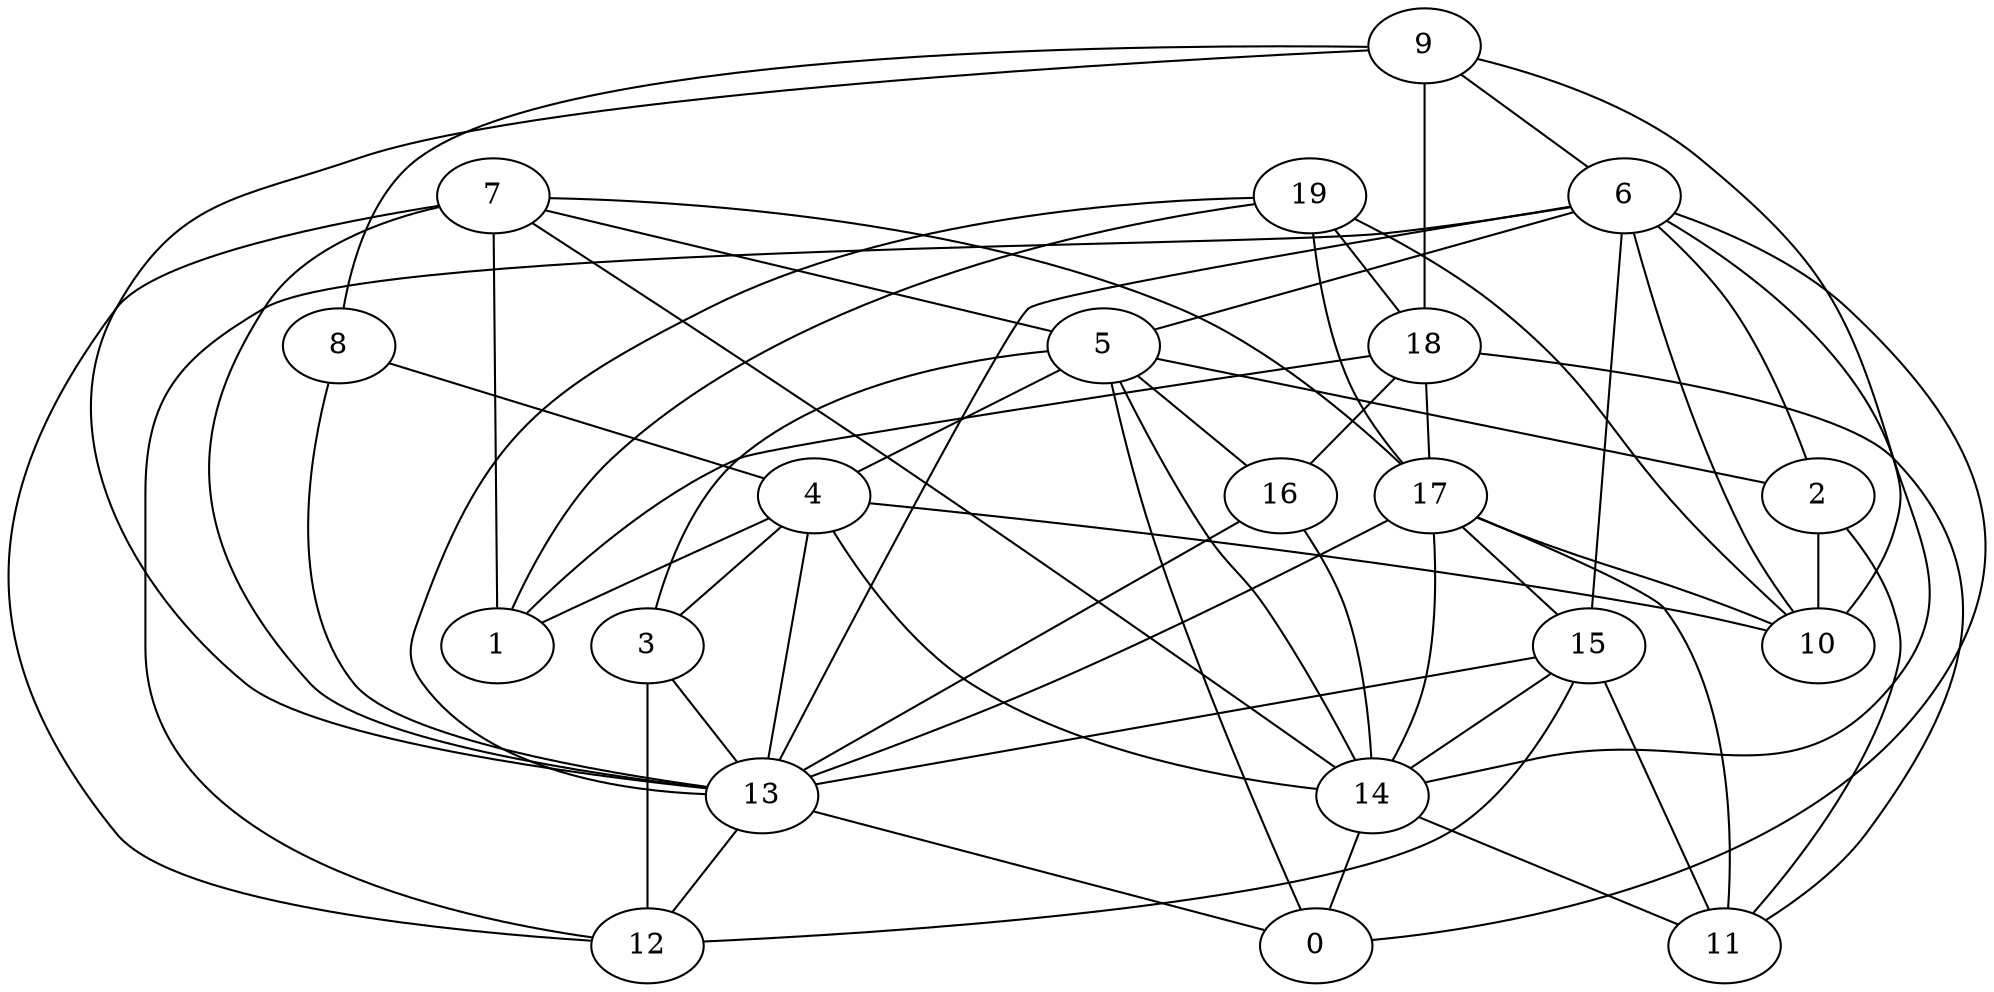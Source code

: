 digraph GG_graph {

subgraph G_graph {
edge [color = black]
"18" -> "11" [dir = none]
"18" -> "1" [dir = none]
"18" -> "17" [dir = none]
"18" -> "16" [dir = none]
"2" -> "10" [dir = none]
"2" -> "11" [dir = none]
"14" -> "0" [dir = none]
"14" -> "11" [dir = none]
"9" -> "8" [dir = none]
"9" -> "18" [dir = none]
"9" -> "13" [dir = none]
"9" -> "6" [dir = none]
"9" -> "10" [dir = none]
"5" -> "2" [dir = none]
"5" -> "14" [dir = none]
"5" -> "4" [dir = none]
"5" -> "3" [dir = none]
"5" -> "16" [dir = none]
"17" -> "14" [dir = none]
"17" -> "13" [dir = none]
"17" -> "11" [dir = none]
"17" -> "15" [dir = none]
"7" -> "13" [dir = none]
"7" -> "5" [dir = none]
"7" -> "1" [dir = none]
"7" -> "14" [dir = none]
"7" -> "12" [dir = none]
"15" -> "11" [dir = none]
"15" -> "12" [dir = none]
"15" -> "14" [dir = none]
"15" -> "13" [dir = none]
"13" -> "12" [dir = none]
"13" -> "0" [dir = none]
"4" -> "14" [dir = none]
"4" -> "10" [dir = none]
"4" -> "3" [dir = none]
"4" -> "1" [dir = none]
"4" -> "13" [dir = none]
"6" -> "14" [dir = none]
"6" -> "2" [dir = none]
"6" -> "12" [dir = none]
"6" -> "15" [dir = none]
"6" -> "10" [dir = none]
"6" -> "0" [dir = none]
"6" -> "13" [dir = none]
"6" -> "5" [dir = none]
"19" -> "18" [dir = none]
"19" -> "1" [dir = none]
"19" -> "10" [dir = none]
"19" -> "13" [dir = none]
"19" -> "17" [dir = none]
"8" -> "13" [dir = none]
"8" -> "4" [dir = none]
"3" -> "13" [dir = none]
"3" -> "12" [dir = none]
"16" -> "14" [dir = none]
"16" -> "13" [dir = none]
"7" -> "17" [dir = none]
"5" -> "0" [dir = none]
"17" -> "10" [dir = none]
}

}
